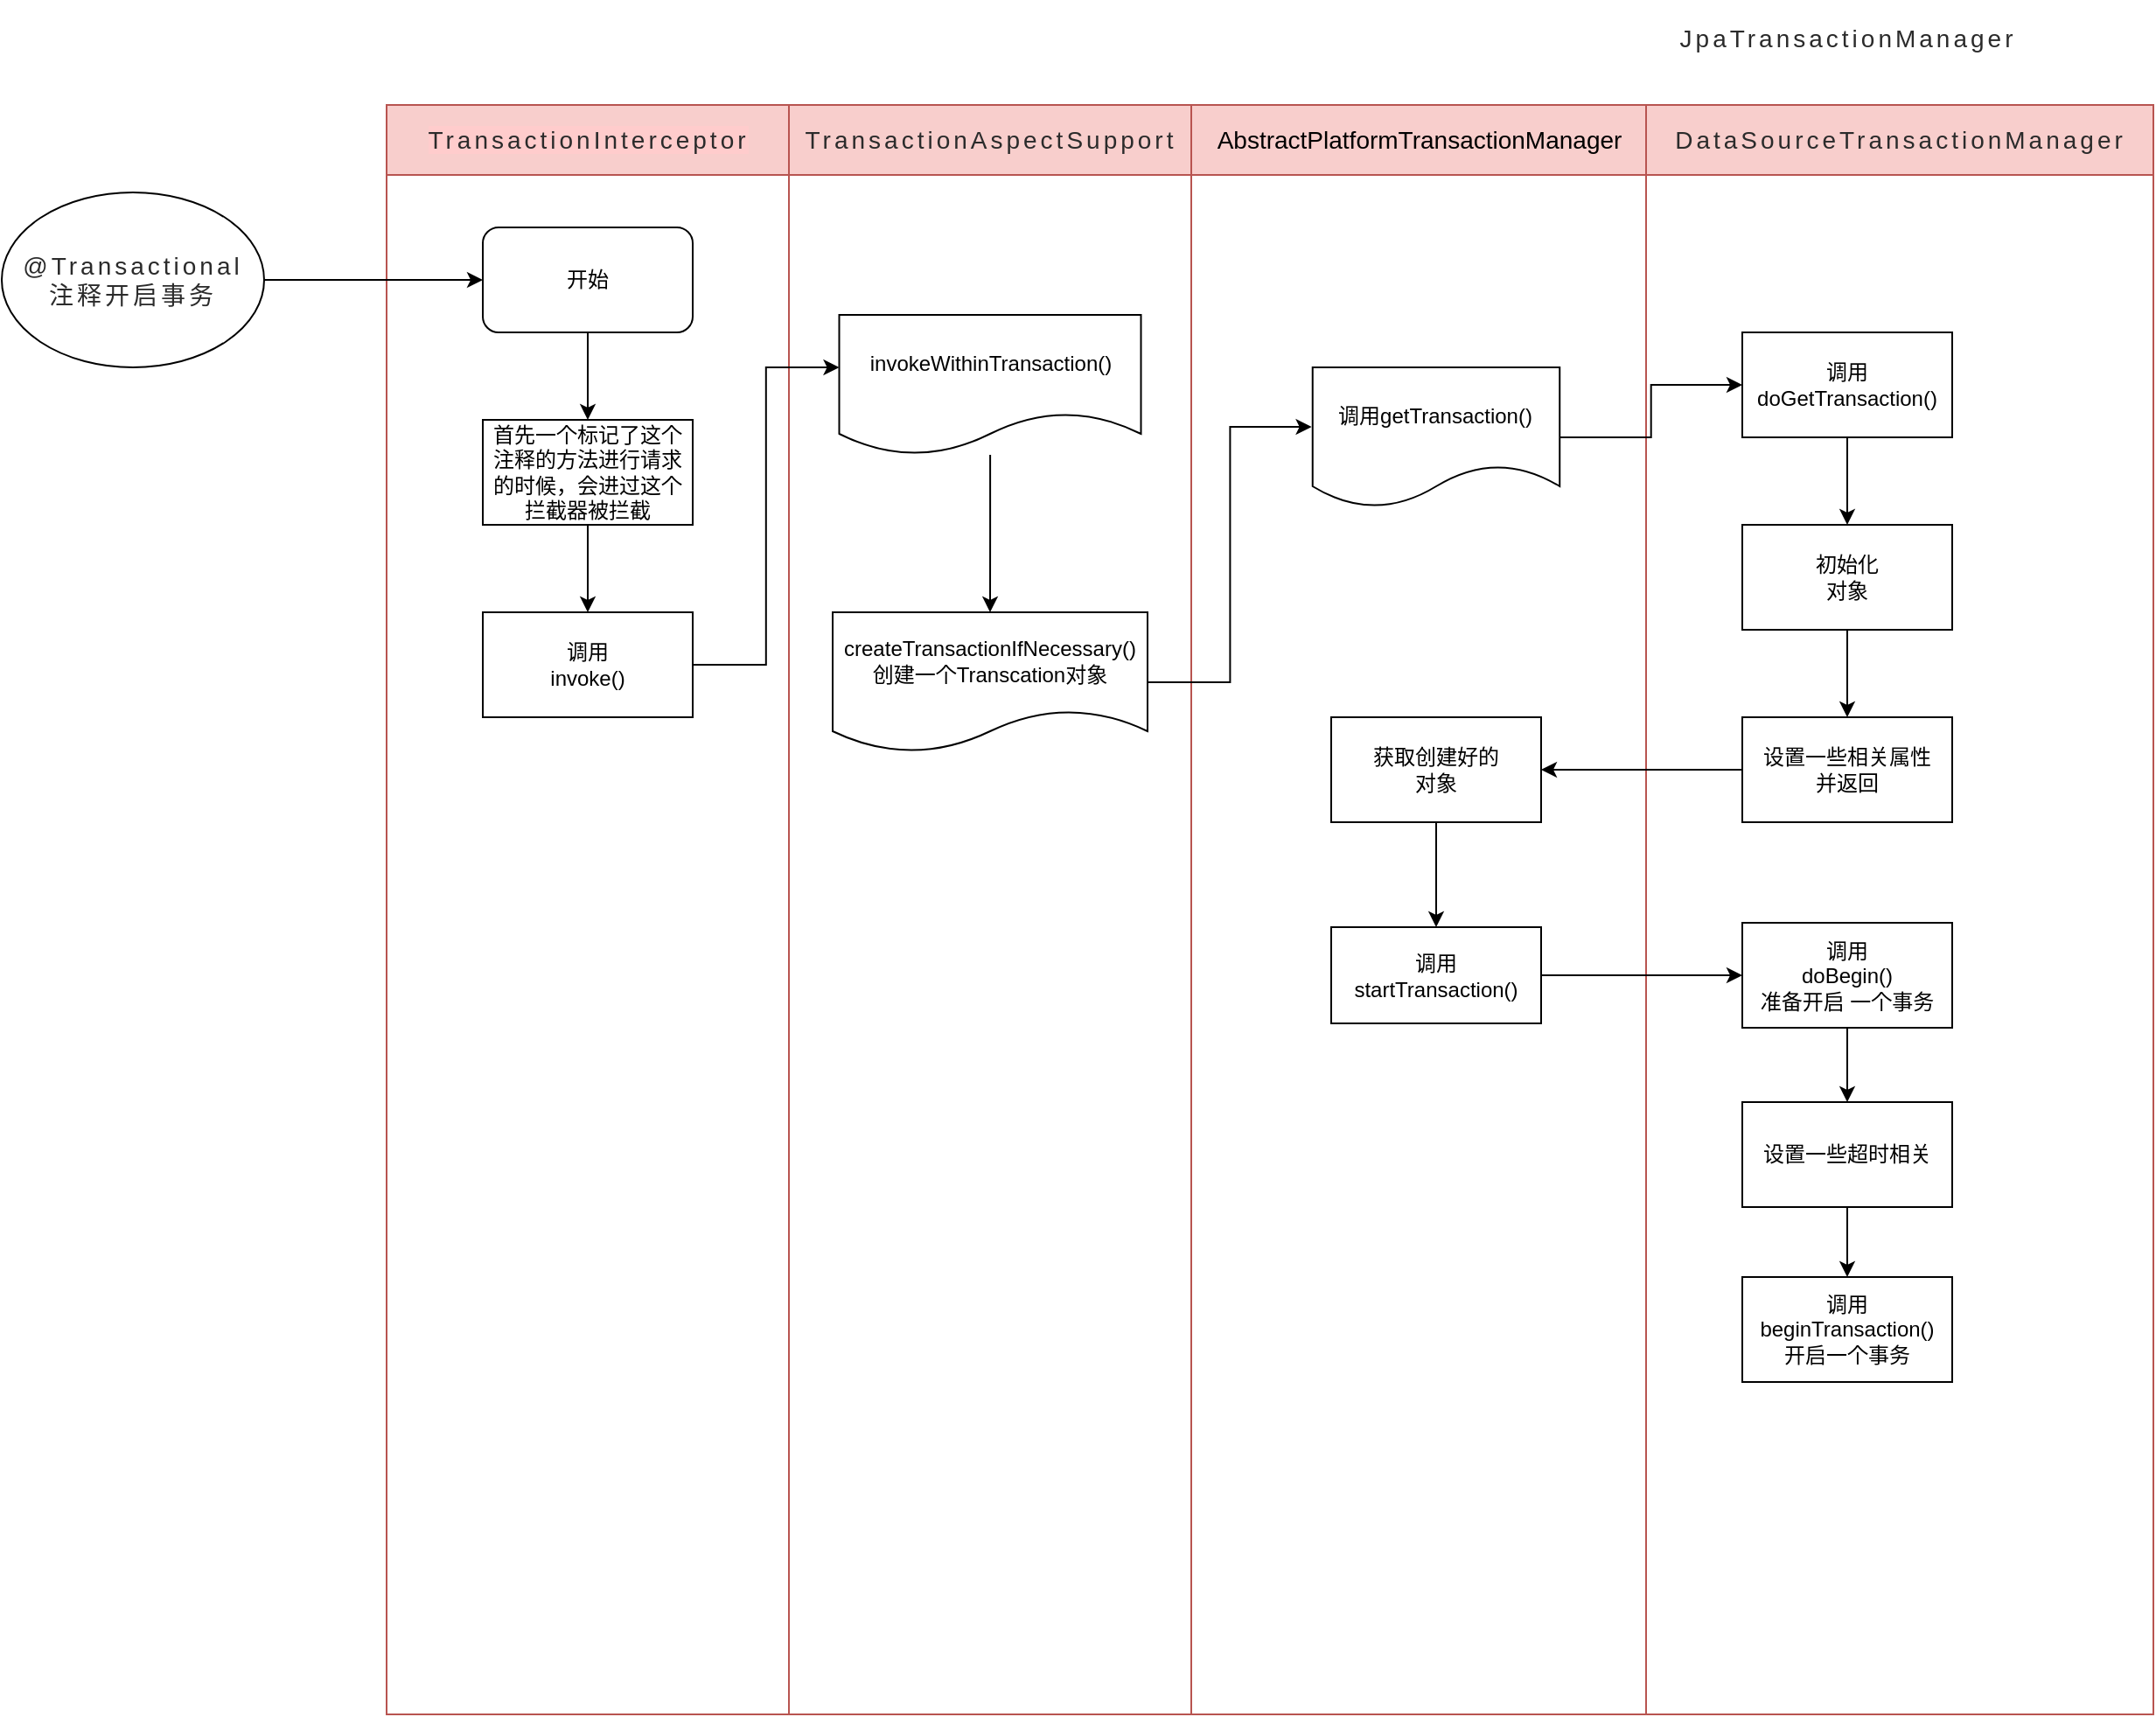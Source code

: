 <mxfile version="14.4.3" type="device"><diagram id="prtHgNgQTEPvFCAcTncT" name="Page-1"><mxGraphModel dx="2249" dy="822" grid="1" gridSize="10" guides="1" tooltips="1" connect="1" arrows="1" fold="1" page="1" pageScale="1" pageWidth="827" pageHeight="1169" math="0" shadow="0"><root><mxCell id="0"/><mxCell id="1" parent="0"/><mxCell id="S35iGqqG9Olr0cSAnow4-13" value="&lt;span style=&quot;color: rgb(43 , 43 , 43) ; font-size: 14px ; font-weight: 400 ; letter-spacing: 2px ; word-spacing: 2px ; background-color: rgb(255 , 204 , 204)&quot;&gt;TransactionInterceptor&lt;/span&gt;" style="swimlane;html=1;startSize=40;fillColor=#f8cecc;strokeColor=#b85450;" vertex="1" parent="1"><mxGeometry x="-580" y="80" width="230" height="920" as="geometry"/></mxCell><mxCell id="S35iGqqG9Olr0cSAnow4-20" style="edgeStyle=orthogonalEdgeStyle;rounded=0;orthogonalLoop=1;jettySize=auto;html=1;entryX=0.5;entryY=0;entryDx=0;entryDy=0;" edge="1" parent="S35iGqqG9Olr0cSAnow4-13" source="S35iGqqG9Olr0cSAnow4-16" target="S35iGqqG9Olr0cSAnow4-18"><mxGeometry relative="1" as="geometry"/></mxCell><mxCell id="S35iGqqG9Olr0cSAnow4-16" value="开始" style="rounded=1;whiteSpace=wrap;html=1;" vertex="1" parent="S35iGqqG9Olr0cSAnow4-13"><mxGeometry x="55" y="70" width="120" height="60" as="geometry"/></mxCell><mxCell id="S35iGqqG9Olr0cSAnow4-21" style="edgeStyle=orthogonalEdgeStyle;rounded=0;orthogonalLoop=1;jettySize=auto;html=1;" edge="1" parent="S35iGqqG9Olr0cSAnow4-13" source="S35iGqqG9Olr0cSAnow4-18" target="S35iGqqG9Olr0cSAnow4-19"><mxGeometry relative="1" as="geometry"/></mxCell><mxCell id="S35iGqqG9Olr0cSAnow4-18" value="首先一个标记了这个注释的方法进行请求的时候，会进过这个拦截器被拦截" style="rounded=0;whiteSpace=wrap;html=1;" vertex="1" parent="S35iGqqG9Olr0cSAnow4-13"><mxGeometry x="55" y="180" width="120" height="60" as="geometry"/></mxCell><mxCell id="S35iGqqG9Olr0cSAnow4-19" value="调用&lt;br&gt;invoke()" style="rounded=0;whiteSpace=wrap;html=1;" vertex="1" parent="S35iGqqG9Olr0cSAnow4-13"><mxGeometry x="55" y="290" width="120" height="60" as="geometry"/></mxCell><mxCell id="S35iGqqG9Olr0cSAnow4-17" style="edgeStyle=orthogonalEdgeStyle;rounded=0;orthogonalLoop=1;jettySize=auto;html=1;entryX=0;entryY=0.5;entryDx=0;entryDy=0;" edge="1" parent="1" source="S35iGqqG9Olr0cSAnow4-15" target="S35iGqqG9Olr0cSAnow4-16"><mxGeometry relative="1" as="geometry"/></mxCell><mxCell id="S35iGqqG9Olr0cSAnow4-15" value="&lt;span style=&quot;color: rgb(43 , 43 , 43) ; font-family: , , &amp;#34;blinkmacsystemfont&amp;#34; , &amp;#34;helvetica neue&amp;#34; , &amp;#34;pingfang sc&amp;#34; , &amp;#34;hiragino sans gb&amp;#34; , &amp;#34;microsoft yahei&amp;#34; , &amp;#34;arial&amp;#34; , sans-serif ; font-size: 14px ; letter-spacing: 2px ; word-spacing: 2px ; background-color: rgb(255 , 255 , 255)&quot;&gt;@Transactional&lt;br&gt;注释开启事务&lt;/span&gt;" style="ellipse;whiteSpace=wrap;html=1;" vertex="1" parent="1"><mxGeometry x="-800" y="130" width="150" height="100" as="geometry"/></mxCell><mxCell id="S35iGqqG9Olr0cSAnow4-22" value="&lt;font color=&quot;#2b2b2b&quot;&gt;&lt;span style=&quot;font-size: 14px ; font-weight: 400 ; letter-spacing: 2px ; word-spacing: 2px&quot;&gt;TransactionAspectSupport&lt;/span&gt;&lt;/font&gt;" style="swimlane;html=1;startSize=40;fillColor=#f8cecc;strokeColor=#b85450;" vertex="1" parent="1"><mxGeometry x="-350" y="80" width="230" height="920" as="geometry"/></mxCell><mxCell id="S35iGqqG9Olr0cSAnow4-28" value="invokeWithinTransaction()" style="shape=document;whiteSpace=wrap;html=1;boundedLbl=1;" vertex="1" parent="S35iGqqG9Olr0cSAnow4-22"><mxGeometry x="28.75" y="120" width="172.5" height="80" as="geometry"/></mxCell><mxCell id="S35iGqqG9Olr0cSAnow4-41" value="createTransactionIfNecessary()&lt;br&gt;创建一个Transcation对象" style="shape=document;whiteSpace=wrap;html=1;boundedLbl=1;" vertex="1" parent="S35iGqqG9Olr0cSAnow4-22"><mxGeometry x="25" y="290" width="180" height="80" as="geometry"/></mxCell><mxCell id="S35iGqqG9Olr0cSAnow4-43" style="edgeStyle=orthogonalEdgeStyle;rounded=0;orthogonalLoop=1;jettySize=auto;html=1;" edge="1" parent="S35iGqqG9Olr0cSAnow4-22" source="S35iGqqG9Olr0cSAnow4-28" target="S35iGqqG9Olr0cSAnow4-41"><mxGeometry relative="1" as="geometry"><mxPoint x="-234.9" y="280" as="sourcePoint"/><mxPoint x="-235" y="490" as="targetPoint"/></mxGeometry></mxCell><mxCell id="S35iGqqG9Olr0cSAnow4-29" style="edgeStyle=orthogonalEdgeStyle;rounded=0;orthogonalLoop=1;jettySize=auto;html=1;entryX=0;entryY=0.375;entryDx=0;entryDy=0;entryPerimeter=0;" edge="1" parent="1" source="S35iGqqG9Olr0cSAnow4-19" target="S35iGqqG9Olr0cSAnow4-28"><mxGeometry relative="1" as="geometry"/></mxCell><mxCell id="S35iGqqG9Olr0cSAnow4-34" value="&lt;span style=&quot;font-weight: normal&quot;&gt;&lt;font style=&quot;font-size: 14px&quot;&gt;AbstractPlatformTransactionManager&lt;/font&gt;&lt;/span&gt;" style="swimlane;html=1;startSize=40;fillColor=#f8cecc;strokeColor=#b85450;" vertex="1" parent="1"><mxGeometry x="-120" y="80" width="260" height="920" as="geometry"/></mxCell><mxCell id="S35iGqqG9Olr0cSAnow4-36" value="调用getTransaction()" style="shape=document;whiteSpace=wrap;html=1;boundedLbl=1;" vertex="1" parent="S35iGqqG9Olr0cSAnow4-34"><mxGeometry x="69.37" y="150" width="141.25" height="80" as="geometry"/></mxCell><mxCell id="S35iGqqG9Olr0cSAnow4-104" style="edgeStyle=orthogonalEdgeStyle;rounded=0;orthogonalLoop=1;jettySize=auto;html=1;entryX=0.5;entryY=0;entryDx=0;entryDy=0;" edge="1" parent="S35iGqqG9Olr0cSAnow4-34" source="S35iGqqG9Olr0cSAnow4-53" target="S35iGqqG9Olr0cSAnow4-103"><mxGeometry relative="1" as="geometry"/></mxCell><mxCell id="S35iGqqG9Olr0cSAnow4-53" value="获取创建好的&lt;br&gt;对象" style="rounded=0;whiteSpace=wrap;html=1;" vertex="1" parent="S35iGqqG9Olr0cSAnow4-34"><mxGeometry x="79.99" y="350" width="120" height="60" as="geometry"/></mxCell><mxCell id="S35iGqqG9Olr0cSAnow4-103" value="调用&lt;br&gt;&lt;span&gt;&lt;font face=&quot;monospace&quot;&gt;&lt;font color=&quot;rgba(0, 0, 0, 0)&quot;&gt;&lt;span style=&quot;font-size: 0px&quot;&gt;startTransaction%3CmxGraphModel%3E%3Croot%3E%3CmxCell%20id%3D%220%22%2F%3E%3CmxCell%20id%3D%221%22%20parent%3D%220%22%2F%3E%3CmxCell%20id%3D%222%22%20value%3D%22%E8%B0%83%E7%94%A8%26lt%3Bbr%26gt%3BdoBegin()%26lt%3Bbr%26gt%3B%E5%87%86%E5%A4%87%E5%BC%80%E5%90%AF%26amp%3Bnbsp%3B%E4%B8%80%E4%B8%AA%E4%BA%8B%E5%8A%A1%22%20style%3D%22rounded%3D0%3BwhiteSpace%3Dwrap%3Bhtml%3D1%3B%22%20vertex%3D%221%22%20parent%3D%221%22%3E%3CmxGeometry%20x%3D%22-40.01%22%20y%3D%22720%22%20width%3D%22120%22%20height%3D%2260%22%20as%3D%22geometry%22%2F%3E%3C%2FmxCell%3E%3C%2Froot%3E%3C%2FmxGraphModel%3E&lt;/span&gt;&lt;/font&gt;&lt;font color=&quot;#ba0000&quot;&gt;&lt;span style=&quot;font-size: 0px&quot;&gt;startTransaction&lt;/span&gt;&lt;/font&gt;&lt;/font&gt;&lt;/span&gt;startTransaction()&lt;br&gt;" style="rounded=0;whiteSpace=wrap;html=1;" vertex="1" parent="S35iGqqG9Olr0cSAnow4-34"><mxGeometry x="80" y="470" width="120" height="55" as="geometry"/></mxCell><mxCell id="S35iGqqG9Olr0cSAnow4-44" style="edgeStyle=orthogonalEdgeStyle;rounded=0;orthogonalLoop=1;jettySize=auto;html=1;entryX=-0.004;entryY=0.425;entryDx=0;entryDy=0;entryPerimeter=0;" edge="1" parent="1" source="S35iGqqG9Olr0cSAnow4-41" target="S35iGqqG9Olr0cSAnow4-36"><mxGeometry relative="1" as="geometry"/></mxCell><mxCell id="S35iGqqG9Olr0cSAnow4-45" value="&lt;p&gt;&lt;span style=&quot;font-size: 14px ; font-weight: 400 ; letter-spacing: 2px ; word-spacing: 2px ; color: rgb(43 , 43 , 43)&quot;&gt;DataSourceTransactionManager&lt;/span&gt;&lt;br&gt;&lt;/p&gt;" style="swimlane;html=1;startSize=40;fillColor=#f8cecc;strokeColor=#b85450;" vertex="1" parent="1"><mxGeometry x="140" y="80" width="290" height="920" as="geometry"/></mxCell><mxCell id="S35iGqqG9Olr0cSAnow4-54" style="edgeStyle=orthogonalEdgeStyle;rounded=0;orthogonalLoop=1;jettySize=auto;html=1;entryX=0.5;entryY=0;entryDx=0;entryDy=0;" edge="1" parent="S35iGqqG9Olr0cSAnow4-45" source="S35iGqqG9Olr0cSAnow4-49" target="S35iGqqG9Olr0cSAnow4-51"><mxGeometry relative="1" as="geometry"/></mxCell><mxCell id="S35iGqqG9Olr0cSAnow4-49" value="调用&lt;br&gt;doGetTransaction()" style="rounded=0;whiteSpace=wrap;html=1;" vertex="1" parent="S35iGqqG9Olr0cSAnow4-45"><mxGeometry x="55" y="130" width="120" height="60" as="geometry"/></mxCell><mxCell id="S35iGqqG9Olr0cSAnow4-52" value="设置一些相关属性&lt;br&gt;并返回" style="rounded=0;whiteSpace=wrap;html=1;" vertex="1" parent="S35iGqqG9Olr0cSAnow4-45"><mxGeometry x="55" y="350" width="120" height="60" as="geometry"/></mxCell><mxCell id="S35iGqqG9Olr0cSAnow4-55" style="edgeStyle=orthogonalEdgeStyle;rounded=0;orthogonalLoop=1;jettySize=auto;html=1;entryX=0.5;entryY=0;entryDx=0;entryDy=0;" edge="1" parent="S35iGqqG9Olr0cSAnow4-45" source="S35iGqqG9Olr0cSAnow4-51" target="S35iGqqG9Olr0cSAnow4-52"><mxGeometry relative="1" as="geometry"/></mxCell><mxCell id="S35iGqqG9Olr0cSAnow4-51" value="初始化&lt;br&gt;对象" style="rounded=0;whiteSpace=wrap;html=1;" vertex="1" parent="S35iGqqG9Olr0cSAnow4-45"><mxGeometry x="55" y="240" width="120" height="60" as="geometry"/></mxCell><mxCell id="S35iGqqG9Olr0cSAnow4-63" style="edgeStyle=orthogonalEdgeStyle;rounded=0;orthogonalLoop=1;jettySize=auto;html=1;entryX=0.5;entryY=0;entryDx=0;entryDy=0;" edge="1" parent="S35iGqqG9Olr0cSAnow4-45" source="S35iGqqG9Olr0cSAnow4-59" target="S35iGqqG9Olr0cSAnow4-61"><mxGeometry relative="1" as="geometry"/></mxCell><mxCell id="S35iGqqG9Olr0cSAnow4-59" value="调用&lt;br&gt;doBegin()&lt;br&gt;准备开启&amp;nbsp;一个事务" style="rounded=0;whiteSpace=wrap;html=1;" vertex="1" parent="S35iGqqG9Olr0cSAnow4-45"><mxGeometry x="55" y="467.5" width="120" height="60" as="geometry"/></mxCell><mxCell id="S35iGqqG9Olr0cSAnow4-62" value="调用&lt;br&gt;beginTransaction()&lt;br&gt;开启一个事务" style="rounded=0;whiteSpace=wrap;html=1;" vertex="1" parent="S35iGqqG9Olr0cSAnow4-45"><mxGeometry x="55" y="670" width="120" height="60" as="geometry"/></mxCell><mxCell id="S35iGqqG9Olr0cSAnow4-64" style="edgeStyle=orthogonalEdgeStyle;rounded=0;orthogonalLoop=1;jettySize=auto;html=1;entryX=0.5;entryY=0;entryDx=0;entryDy=0;" edge="1" parent="S35iGqqG9Olr0cSAnow4-45" source="S35iGqqG9Olr0cSAnow4-61" target="S35iGqqG9Olr0cSAnow4-62"><mxGeometry relative="1" as="geometry"/></mxCell><mxCell id="S35iGqqG9Olr0cSAnow4-61" value="设置一些超时相关" style="rounded=0;whiteSpace=wrap;html=1;" vertex="1" parent="S35iGqqG9Olr0cSAnow4-45"><mxGeometry x="55" y="570" width="120" height="60" as="geometry"/></mxCell><mxCell id="S35iGqqG9Olr0cSAnow4-50" style="edgeStyle=orthogonalEdgeStyle;rounded=0;orthogonalLoop=1;jettySize=auto;html=1;entryX=0;entryY=0.5;entryDx=0;entryDy=0;" edge="1" parent="1" source="S35iGqqG9Olr0cSAnow4-36" target="S35iGqqG9Olr0cSAnow4-49"><mxGeometry relative="1" as="geometry"/></mxCell><mxCell id="S35iGqqG9Olr0cSAnow4-56" style="edgeStyle=orthogonalEdgeStyle;rounded=0;orthogonalLoop=1;jettySize=auto;html=1;entryX=1;entryY=0.5;entryDx=0;entryDy=0;" edge="1" parent="1" source="S35iGqqG9Olr0cSAnow4-52" target="S35iGqqG9Olr0cSAnow4-53"><mxGeometry relative="1" as="geometry"/></mxCell><mxCell id="S35iGqqG9Olr0cSAnow4-106" style="edgeStyle=orthogonalEdgeStyle;rounded=0;orthogonalLoop=1;jettySize=auto;html=1;entryX=0;entryY=0.5;entryDx=0;entryDy=0;" edge="1" parent="1" source="S35iGqqG9Olr0cSAnow4-103" target="S35iGqqG9Olr0cSAnow4-59"><mxGeometry relative="1" as="geometry"/></mxCell><mxCell id="S35iGqqG9Olr0cSAnow4-107" value="&lt;p style=&quot;font-weight: 700&quot;&gt;&lt;font color=&quot;#2b2b2b&quot;&gt;&lt;span style=&quot;font-size: 14px ; font-weight: 400 ; letter-spacing: 2px ; word-spacing: 2px&quot;&gt;JpaTransactionManager&lt;/span&gt;&lt;/font&gt;&lt;/p&gt;&lt;div&gt;&lt;font color=&quot;#2b2b2b&quot;&gt;&lt;span style=&quot;font-size: 14px ; font-weight: 400 ; letter-spacing: 2px ; word-spacing: 2px&quot;&gt;&lt;br&gt;&lt;/span&gt;&lt;/font&gt;&lt;/div&gt;" style="text;html=1;align=center;verticalAlign=middle;resizable=0;points=[];autosize=1;" vertex="1" parent="1"><mxGeometry x="150" y="20" width="210" height="60" as="geometry"/></mxCell></root></mxGraphModel></diagram></mxfile>